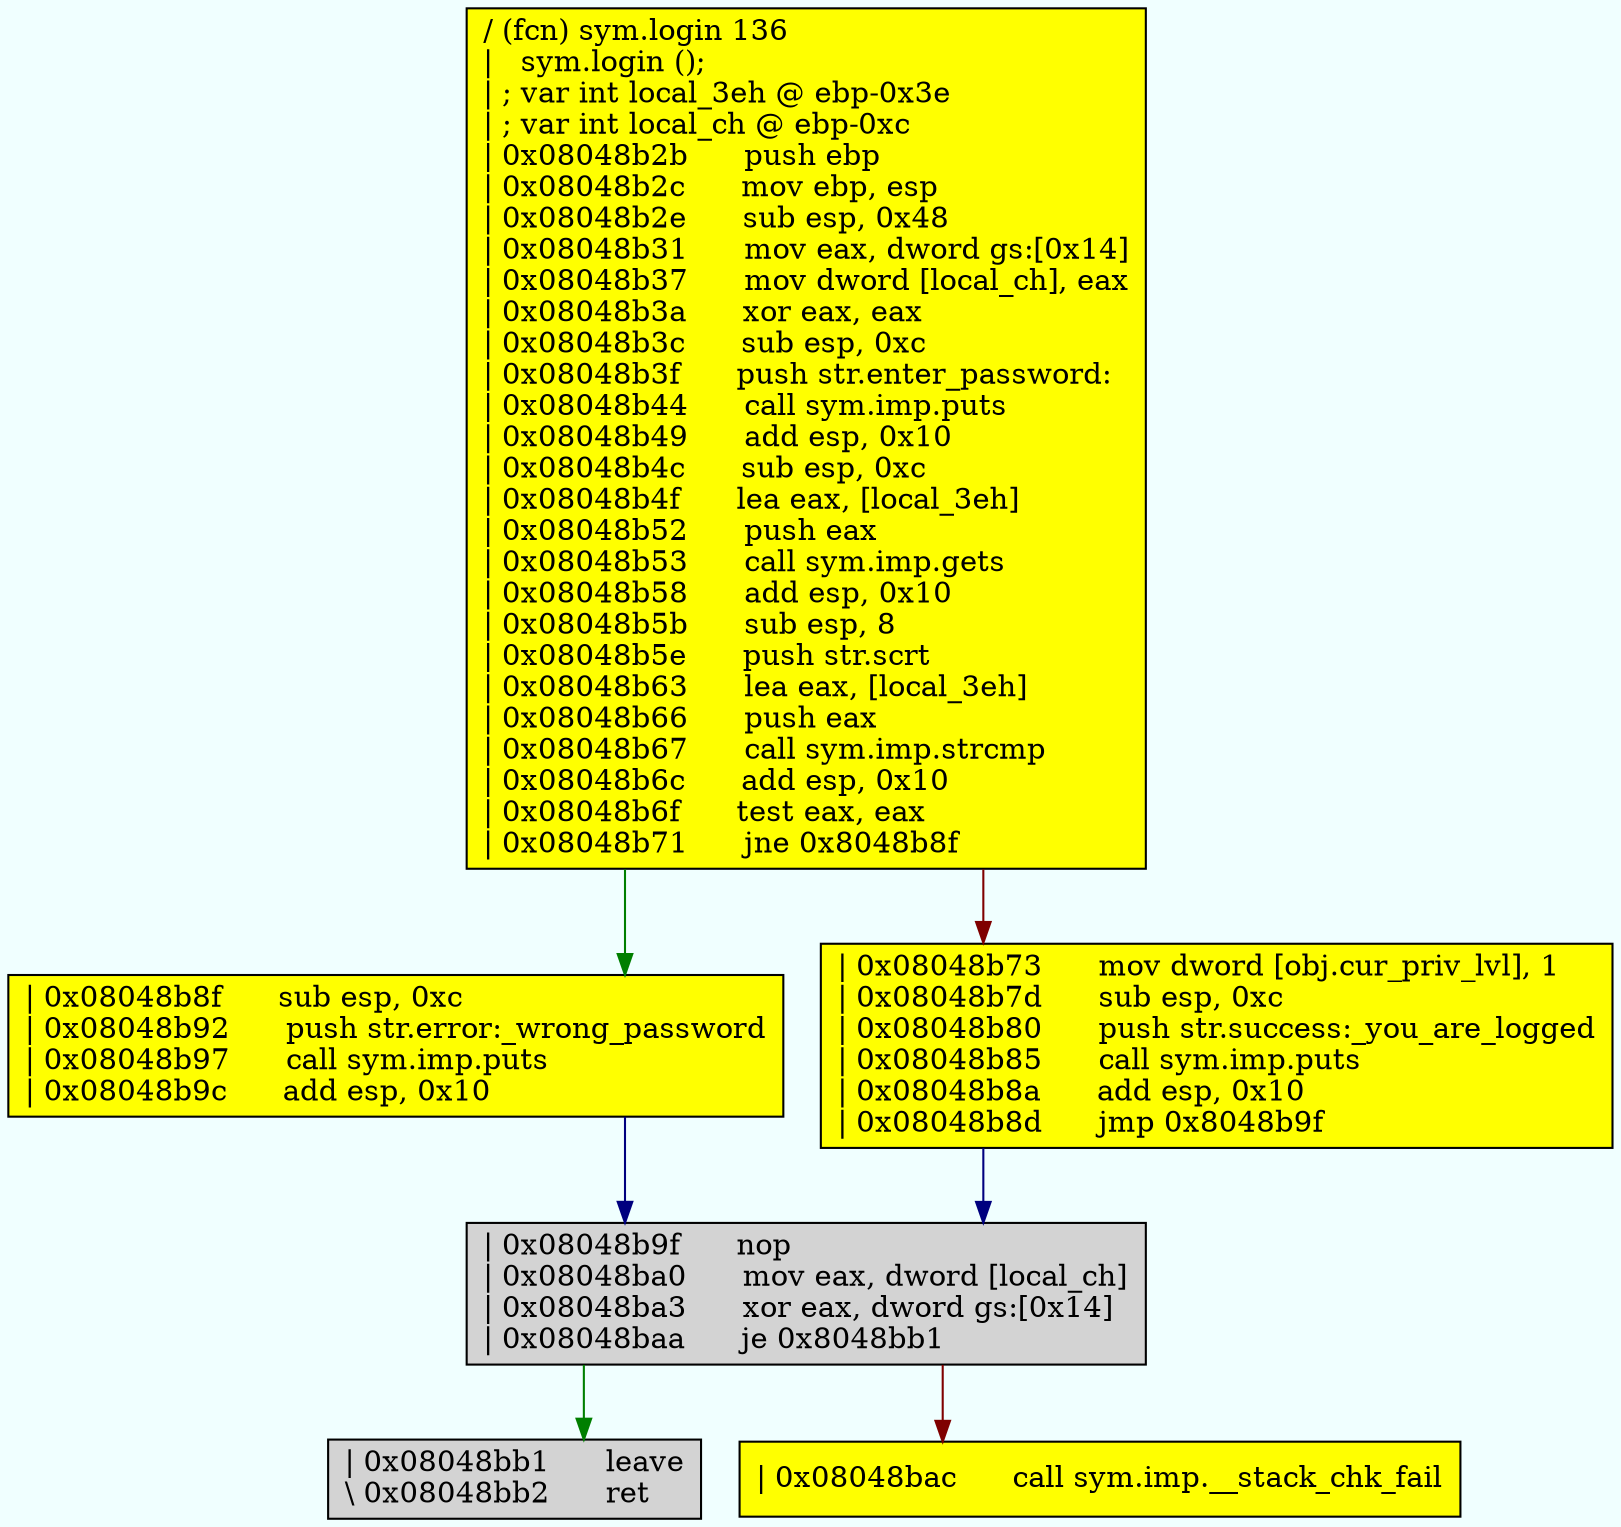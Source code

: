 digraph code {
	graph [bgcolor=azure fontsize=8 fontname="Courier" splines="ortho"];
	node [fillcolor=gray style=filled shape=box];
	edge [arrowhead="normal"];
	"0x08048b2b" -> "0x08048b8f" [color="#007f00"];
	"0x08048b2b" -> "0x08048b73" [color="#7f0000"];
 "0x08048b2b" [fillcolor="yellow", label="/ (fcn) sym.login 136\l|   sym.login ();\l| ; var int local_3eh @ ebp-0x3e\l| ; var int local_ch @ ebp-0xc\l| 0x08048b2b      push ebp\l| 0x08048b2c      mov ebp, esp\l| 0x08048b2e      sub esp, 0x48\l| 0x08048b31      mov eax, dword gs:[0x14]\l| 0x08048b37      mov dword [local_ch], eax\l| 0x08048b3a      xor eax, eax\l| 0x08048b3c      sub esp, 0xc\l| 0x08048b3f      push str.enter_password:\l| 0x08048b44      call sym.imp.puts\l| 0x08048b49      add esp, 0x10\l| 0x08048b4c      sub esp, 0xc\l| 0x08048b4f      lea eax, [local_3eh]\l| 0x08048b52      push eax\l| 0x08048b53      call sym.imp.gets\l| 0x08048b58      add esp, 0x10\l| 0x08048b5b      sub esp, 8\l| 0x08048b5e      push str.scrt\l| 0x08048b63      lea eax, [local_3eh]\l| 0x08048b66      push eax\l| 0x08048b67      call sym.imp.strcmp\l| 0x08048b6c      add esp, 0x10\l| 0x08048b6f      test eax, eax\l| 0x08048b71      jne 0x8048b8f\l", URL="sym.login/0x08048b2b"]
	"0x08048b73" -> "0x08048b9f" [color="#00007f"];
 "0x08048b73" [fillcolor="yellow", label="| 0x08048b73      mov dword [obj.cur_priv_lvl], 1\l| 0x08048b7d      sub esp, 0xc\l| 0x08048b80      push str.success:_you_are_logged\l| 0x08048b85      call sym.imp.puts\l| 0x08048b8a      add esp, 0x10\l| 0x08048b8d      jmp 0x8048b9f\l", URL="sym.login/0x08048b73"]
	"0x08048b8f" -> "0x08048b9f" [color="#00007f"];
 "0x08048b8f" [fillcolor="yellow", label="| 0x08048b8f      sub esp, 0xc\l| 0x08048b92      push str.error:_wrong_password\l| 0x08048b97      call sym.imp.puts\l| 0x08048b9c      add esp, 0x10\l", URL="sym.login/0x08048b8f"]
	"0x08048b9f" -> "0x08048bb1" [color="#007f00"];
	"0x08048b9f" -> "0x08048bac" [color="#7f0000"];
 "0x08048b9f" [fillcolor="lightgray", label="| 0x08048b9f      nop\l| 0x08048ba0      mov eax, dword [local_ch]\l| 0x08048ba3      xor eax, dword gs:[0x14]\l| 0x08048baa      je 0x8048bb1\l", URL="sym.login/0x08048b9f"]
 "0x08048bac" [fillcolor="yellow", label="| 0x08048bac      call sym.imp.__stack_chk_fail\l", URL="sym.login/0x08048bac"]
 "0x08048bb1" [fillcolor="lightgray", label="| 0x08048bb1      leave\l\\ 0x08048bb2      ret\l", URL="sym.login/0x08048bb1"]
}

